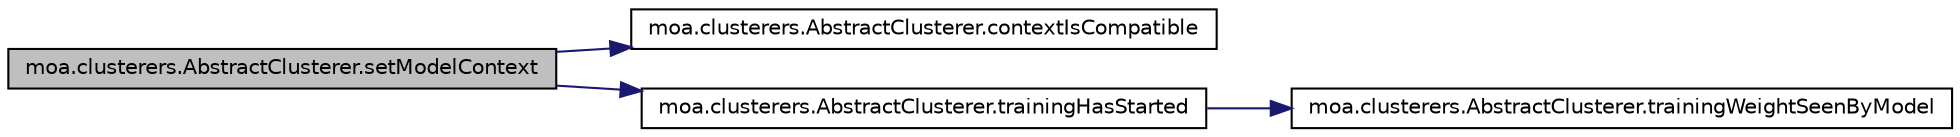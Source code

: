 digraph G
{
  edge [fontname="Helvetica",fontsize="10",labelfontname="Helvetica",labelfontsize="10"];
  node [fontname="Helvetica",fontsize="10",shape=record];
  rankdir=LR;
  Node1 [label="moa.clusterers.AbstractClusterer.setModelContext",height=0.2,width=0.4,color="black", fillcolor="grey75", style="filled" fontcolor="black"];
  Node1 -> Node2 [color="midnightblue",fontsize="10",style="solid",fontname="Helvetica"];
  Node2 [label="moa.clusterers.AbstractClusterer.contextIsCompatible",height=0.2,width=0.4,color="black", fillcolor="white", style="filled",URL="$classmoa_1_1clusterers_1_1AbstractClusterer.html#aa4c3dac49d6b9710dcc400b4b1cc9cf0"];
  Node1 -> Node3 [color="midnightblue",fontsize="10",style="solid",fontname="Helvetica"];
  Node3 [label="moa.clusterers.AbstractClusterer.trainingHasStarted",height=0.2,width=0.4,color="black", fillcolor="white", style="filled",URL="$classmoa_1_1clusterers_1_1AbstractClusterer.html#ab97e58ac9d9e8a11db1aa923b116a185"];
  Node3 -> Node4 [color="midnightblue",fontsize="10",style="solid",fontname="Helvetica"];
  Node4 [label="moa.clusterers.AbstractClusterer.trainingWeightSeenByModel",height=0.2,width=0.4,color="black", fillcolor="white", style="filled",URL="$classmoa_1_1clusterers_1_1AbstractClusterer.html#aa00a89e5c7f7c9a8821a5c0bc16b3b5f"];
}
